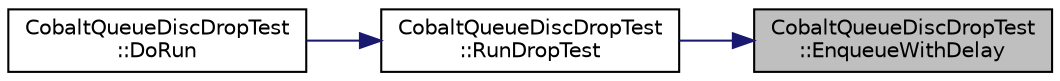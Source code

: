digraph "CobaltQueueDiscDropTest::EnqueueWithDelay"
{
 // LATEX_PDF_SIZE
  edge [fontname="Helvetica",fontsize="10",labelfontname="Helvetica",labelfontsize="10"];
  node [fontname="Helvetica",fontsize="10",shape=record];
  rankdir="RL";
  Node1 [label="CobaltQueueDiscDropTest\l::EnqueueWithDelay",height=0.2,width=0.4,color="black", fillcolor="grey75", style="filled", fontcolor="black",tooltip=" "];
  Node1 -> Node2 [dir="back",color="midnightblue",fontsize="10",style="solid",fontname="Helvetica"];
  Node2 [label="CobaltQueueDiscDropTest\l::RunDropTest",height=0.2,width=0.4,color="black", fillcolor="white", style="filled",URL="$class_cobalt_queue_disc_drop_test.html#a8291a2475af41fa4bbe35bf81fe52205",tooltip="Run Cobalt test function."];
  Node2 -> Node3 [dir="back",color="midnightblue",fontsize="10",style="solid",fontname="Helvetica"];
  Node3 [label="CobaltQueueDiscDropTest\l::DoRun",height=0.2,width=0.4,color="black", fillcolor="white", style="filled",URL="$class_cobalt_queue_disc_drop_test.html#ac8f24f5c97e0a88872338d5b4ea4ef23",tooltip="Implementation to actually run this TestCase."];
}
